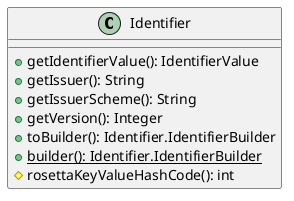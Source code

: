 @startuml

    class Identifier [[Identifier.html]] {
        +getIdentifierValue(): IdentifierValue
        +getIssuer(): String
        +getIssuerScheme(): String
        +getVersion(): Integer
        +toBuilder(): Identifier.IdentifierBuilder
        {static} +builder(): Identifier.IdentifierBuilder
        #rosettaKeyValueHashCode(): int
    }

@enduml
